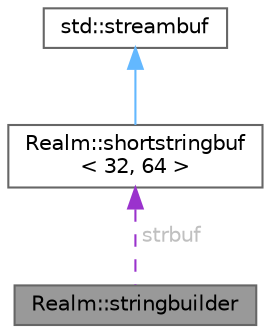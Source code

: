 digraph "Realm::stringbuilder"
{
 // LATEX_PDF_SIZE
  bgcolor="transparent";
  edge [fontname=Helvetica,fontsize=10,labelfontname=Helvetica,labelfontsize=10];
  node [fontname=Helvetica,fontsize=10,shape=box,height=0.2,width=0.4];
  Node1 [id="Node000001",label="Realm::stringbuilder",height=0.2,width=0.4,color="gray40", fillcolor="grey60", style="filled", fontcolor="black",tooltip=" "];
  Node2 -> Node1 [id="edge1_Node000001_Node000002",dir="back",color="darkorchid3",style="dashed",tooltip=" ",label=" strbuf",fontcolor="grey" ];
  Node2 [id="Node000002",label="Realm::shortstringbuf\l\< 32, 64 \>",height=0.2,width=0.4,color="gray40", fillcolor="white", style="filled",URL="$classRealm_1_1shortstringbuf.html",tooltip=" "];
  Node3 -> Node2 [id="edge2_Node000002_Node000003",dir="back",color="steelblue1",style="solid",tooltip=" "];
  Node3 [id="Node000003",label="std::streambuf",height=0.2,width=0.4,color="gray40", fillcolor="white", style="filled",tooltip=" "];
}

